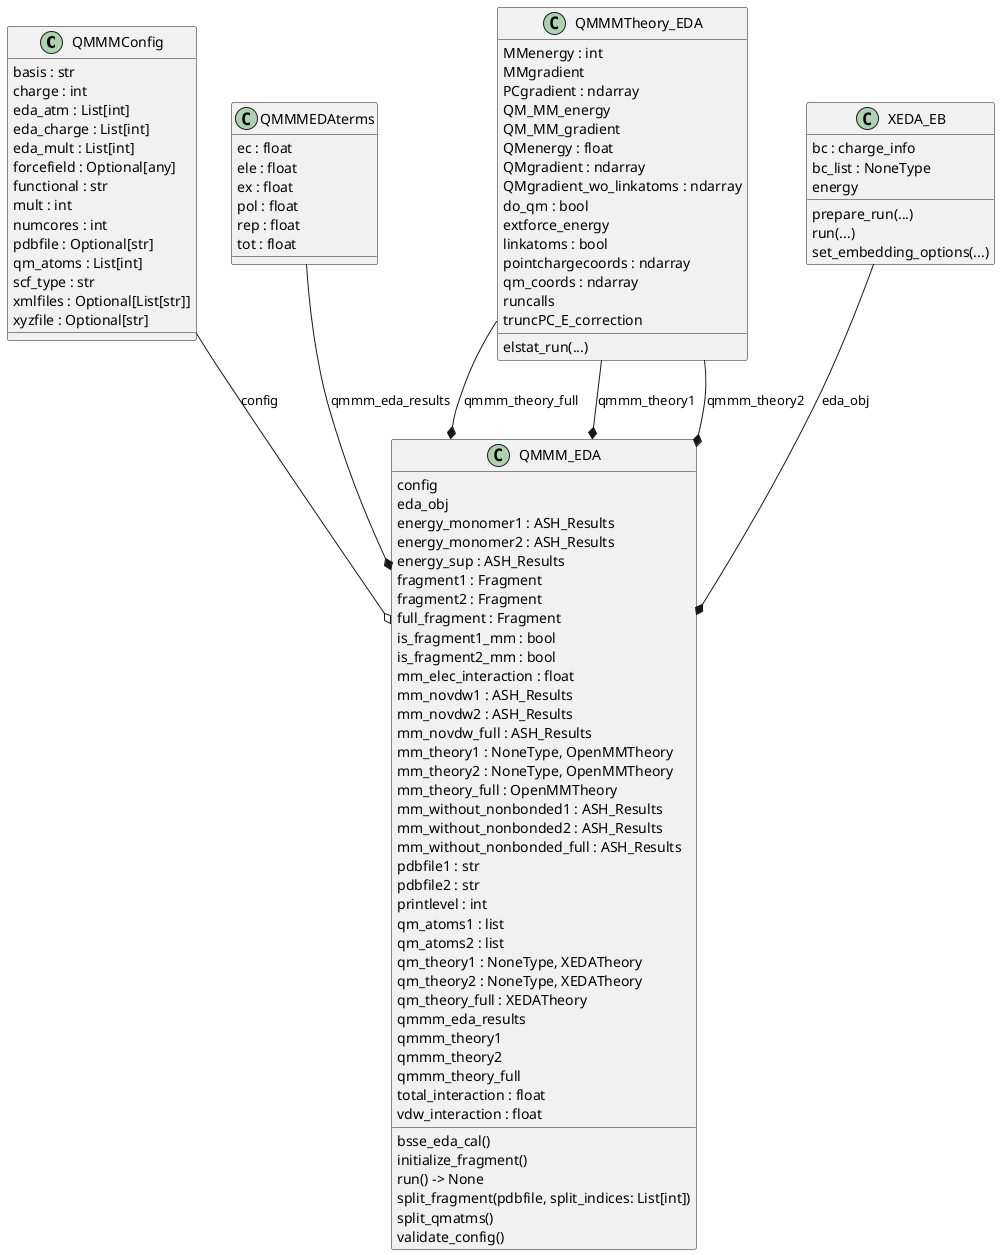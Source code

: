 @startuml classes_QMMMEDA
set namespaceSeparator none
class "QMMMConfig" as ash.modules.module_QMMMEDA.QMMMConfig {
  basis : str
  charge : int
  eda_atm : List[int]
  eda_charge : List[int]
  eda_mult : List[int]
  forcefield : Optional[any]
  functional : str
  mult : int
  numcores : int
  pdbfile : Optional[str]
  qm_atoms : List[int]
  scf_type : str
  xmlfiles : Optional[List[str]]
  xyzfile : Optional[str]
}
class "QMMMEDAterms" as ash.modules.module_QMMMEDA.QMMMEDAterms {
  ec : float
  ele : float
  ex : float
  pol : float
  rep : float
  tot : float
}
class "QMMMTheory_EDA" as ash.modules.module_QMMMEDA.QMMMTheory_EDA {
  MMenergy : int
  MMgradient
  PCgradient : ndarray
  QM_MM_energy
  QM_MM_gradient
  QMenergy : float
  QMgradient : ndarray
  QMgradient_wo_linkatoms : ndarray
  do_qm : bool
  extforce_energy
  linkatoms : bool
  pointchargecoords : ndarray
  qm_coords : ndarray
  runcalls
  truncPC_E_correction
  elstat_run(...)
}
class "QMMM_EDA" as ash.modules.module_QMMMEDA.QMMM_EDA {
  config
  eda_obj
  energy_monomer1 : ASH_Results
  energy_monomer2 : ASH_Results
  energy_sup : ASH_Results
  fragment1 : Fragment
  fragment2 : Fragment
  full_fragment : Fragment
  is_fragment1_mm : bool
  is_fragment2_mm : bool
  mm_elec_interaction : float
  mm_novdw1 : ASH_Results
  mm_novdw2 : ASH_Results
  mm_novdw_full : ASH_Results
  mm_theory1 : NoneType, OpenMMTheory
  mm_theory2 : NoneType, OpenMMTheory
  mm_theory_full : OpenMMTheory
  mm_without_nonbonded1 : ASH_Results
  mm_without_nonbonded2 : ASH_Results
  mm_without_nonbonded_full : ASH_Results
  pdbfile1 : str
  pdbfile2 : str
  printlevel : int
  qm_atoms1 : list
  qm_atoms2 : list
  qm_theory1 : NoneType, XEDATheory
  qm_theory2 : NoneType, XEDATheory
  qm_theory_full : XEDATheory
  qmmm_eda_results
  qmmm_theory1
  qmmm_theory2
  qmmm_theory_full
  total_interaction : float
  vdw_interaction : float
  bsse_eda_cal()
  initialize_fragment()
  run() -> None
  split_fragment(pdbfile, split_indices: List[int])
  split_qmatms()
  validate_config()
}
class "XEDA_EB" as ash.modules.module_QMMMEDA.XEDA_EB {
  bc : charge_info
  bc_list : NoneType
  energy
  prepare_run(...)
  run(...)
  set_embedding_options(...)
}
ash.modules.module_QMMMEDA.QMMMEDAterms --* ash.modules.module_QMMMEDA.QMMM_EDA : qmmm_eda_results
ash.modules.module_QMMMEDA.QMMMTheory_EDA --* ash.modules.module_QMMMEDA.QMMM_EDA : qmmm_theory_full
ash.modules.module_QMMMEDA.QMMMTheory_EDA --* ash.modules.module_QMMMEDA.QMMM_EDA : qmmm_theory1
ash.modules.module_QMMMEDA.QMMMTheory_EDA --* ash.modules.module_QMMMEDA.QMMM_EDA : qmmm_theory2
ash.modules.module_QMMMEDA.XEDA_EB --* ash.modules.module_QMMMEDA.QMMM_EDA : eda_obj
ash.modules.module_QMMMEDA.QMMMConfig --o ash.modules.module_QMMMEDA.QMMM_EDA : config
@enduml
